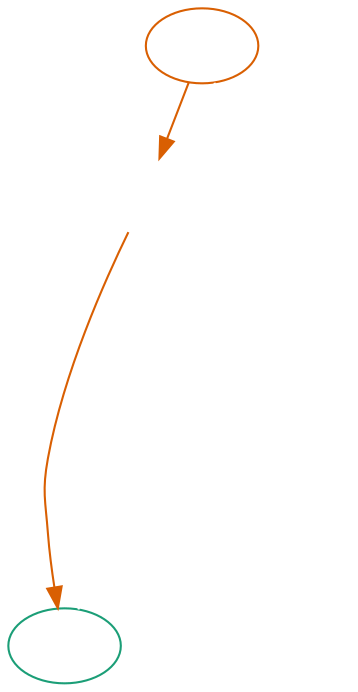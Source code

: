 digraph G {
    dpi=500
    bgcolor="transparent"
    node [colorscheme=dark23]
    edge [colorscheme=dark23]

    edge [color=white]
    node [color=white, fontcolor=white]


    1 -> 2 [color=2]
    2 -> 3 [dir=none]
    1 -> 4 [dir=none]
    3 -> 4 [dir=none]
    2 -> 5 [color=2]
    2 -> 6 [dir=none]
    3 -> 6 [dir=none]
    6 -> 5 [dir=none]

    1 [color=2]
    5 [color=1]
}
